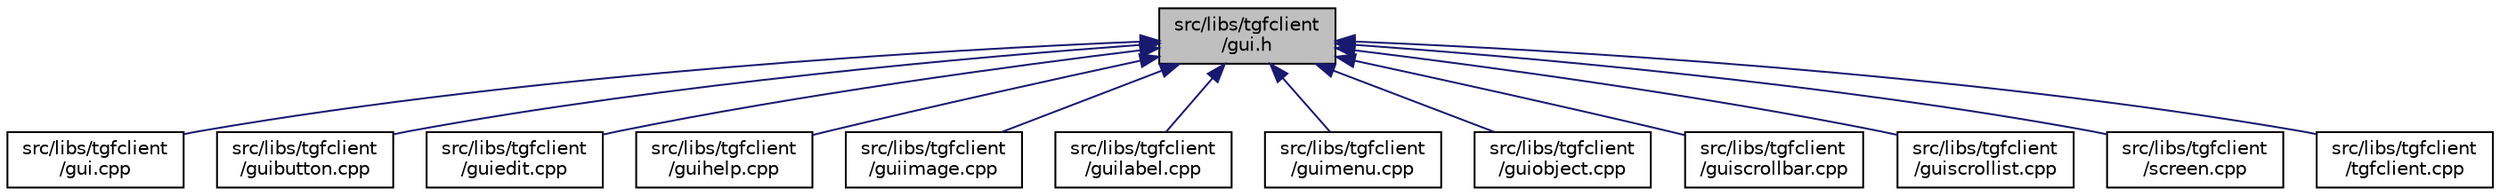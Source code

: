 digraph "src/libs/tgfclient/gui.h"
{
  edge [fontname="Helvetica",fontsize="10",labelfontname="Helvetica",labelfontsize="10"];
  node [fontname="Helvetica",fontsize="10",shape=record];
  Node1 [label="src/libs/tgfclient\l/gui.h",height=0.2,width=0.4,color="black", fillcolor="grey75", style="filled", fontcolor="black"];
  Node1 -> Node2 [dir="back",color="midnightblue",fontsize="10",style="solid",fontname="Helvetica"];
  Node2 [label="src/libs/tgfclient\l/gui.cpp",height=0.2,width=0.4,color="black", fillcolor="white", style="filled",URL="$gui_8cpp.html",tooltip="This API is used to manage all the menu screens. "];
  Node1 -> Node3 [dir="back",color="midnightblue",fontsize="10",style="solid",fontname="Helvetica"];
  Node3 [label="src/libs/tgfclient\l/guibutton.cpp",height=0.2,width=0.4,color="black", fillcolor="white", style="filled",URL="$guibutton_8cpp.html",tooltip="GUI Buttons Management. "];
  Node1 -> Node4 [dir="back",color="midnightblue",fontsize="10",style="solid",fontname="Helvetica"];
  Node4 [label="src/libs/tgfclient\l/guiedit.cpp",height=0.2,width=0.4,color="black", fillcolor="white", style="filled",URL="$guiedit_8cpp.html",tooltip="GUI Edit Box Management. "];
  Node1 -> Node5 [dir="back",color="midnightblue",fontsize="10",style="solid",fontname="Helvetica"];
  Node5 [label="src/libs/tgfclient\l/guihelp.cpp",height=0.2,width=0.4,color="black", fillcolor="white", style="filled",URL="$guihelp_8cpp.html",tooltip="GUI help screen management. "];
  Node1 -> Node6 [dir="back",color="midnightblue",fontsize="10",style="solid",fontname="Helvetica"];
  Node6 [label="src/libs/tgfclient\l/guiimage.cpp",height=0.2,width=0.4,color="black", fillcolor="white", style="filled",URL="$guiimage_8cpp.html",tooltip="GUI Images management. "];
  Node1 -> Node7 [dir="back",color="midnightblue",fontsize="10",style="solid",fontname="Helvetica"];
  Node7 [label="src/libs/tgfclient\l/guilabel.cpp",height=0.2,width=0.4,color="black", fillcolor="white", style="filled",URL="$guilabel_8cpp.html",tooltip="GUI labels management. "];
  Node1 -> Node8 [dir="back",color="midnightblue",fontsize="10",style="solid",fontname="Helvetica"];
  Node8 [label="src/libs/tgfclient\l/guimenu.cpp",height=0.2,width=0.4,color="black", fillcolor="white", style="filled",URL="$guimenu_8cpp.html",tooltip="GUI menu management. "];
  Node1 -> Node9 [dir="back",color="midnightblue",fontsize="10",style="solid",fontname="Helvetica"];
  Node9 [label="src/libs/tgfclient\l/guiobject.cpp",height=0.2,width=0.4,color="black", fillcolor="white", style="filled",URL="$guiobject_8cpp.html"];
  Node1 -> Node10 [dir="back",color="midnightblue",fontsize="10",style="solid",fontname="Helvetica"];
  Node10 [label="src/libs/tgfclient\l/guiscrollbar.cpp",height=0.2,width=0.4,color="black", fillcolor="white", style="filled",URL="$guiscrollbar_8cpp.html",tooltip="GUI scrollbar management. "];
  Node1 -> Node11 [dir="back",color="midnightblue",fontsize="10",style="solid",fontname="Helvetica"];
  Node11 [label="src/libs/tgfclient\l/guiscrollist.cpp",height=0.2,width=0.4,color="black", fillcolor="white", style="filled",URL="$guiscrollist_8cpp.html",tooltip="GUI scroll-list management. "];
  Node1 -> Node12 [dir="back",color="midnightblue",fontsize="10",style="solid",fontname="Helvetica"];
  Node12 [label="src/libs/tgfclient\l/screen.cpp",height=0.2,width=0.4,color="black", fillcolor="white", style="filled",URL="$screen_8cpp.html",tooltip="Screen management. "];
  Node1 -> Node13 [dir="back",color="midnightblue",fontsize="10",style="solid",fontname="Helvetica"];
  Node13 [label="src/libs/tgfclient\l/tgfclient.cpp",height=0.2,width=0.4,color="black", fillcolor="white", style="filled",URL="$tgfclient_8cpp.html"];
}
